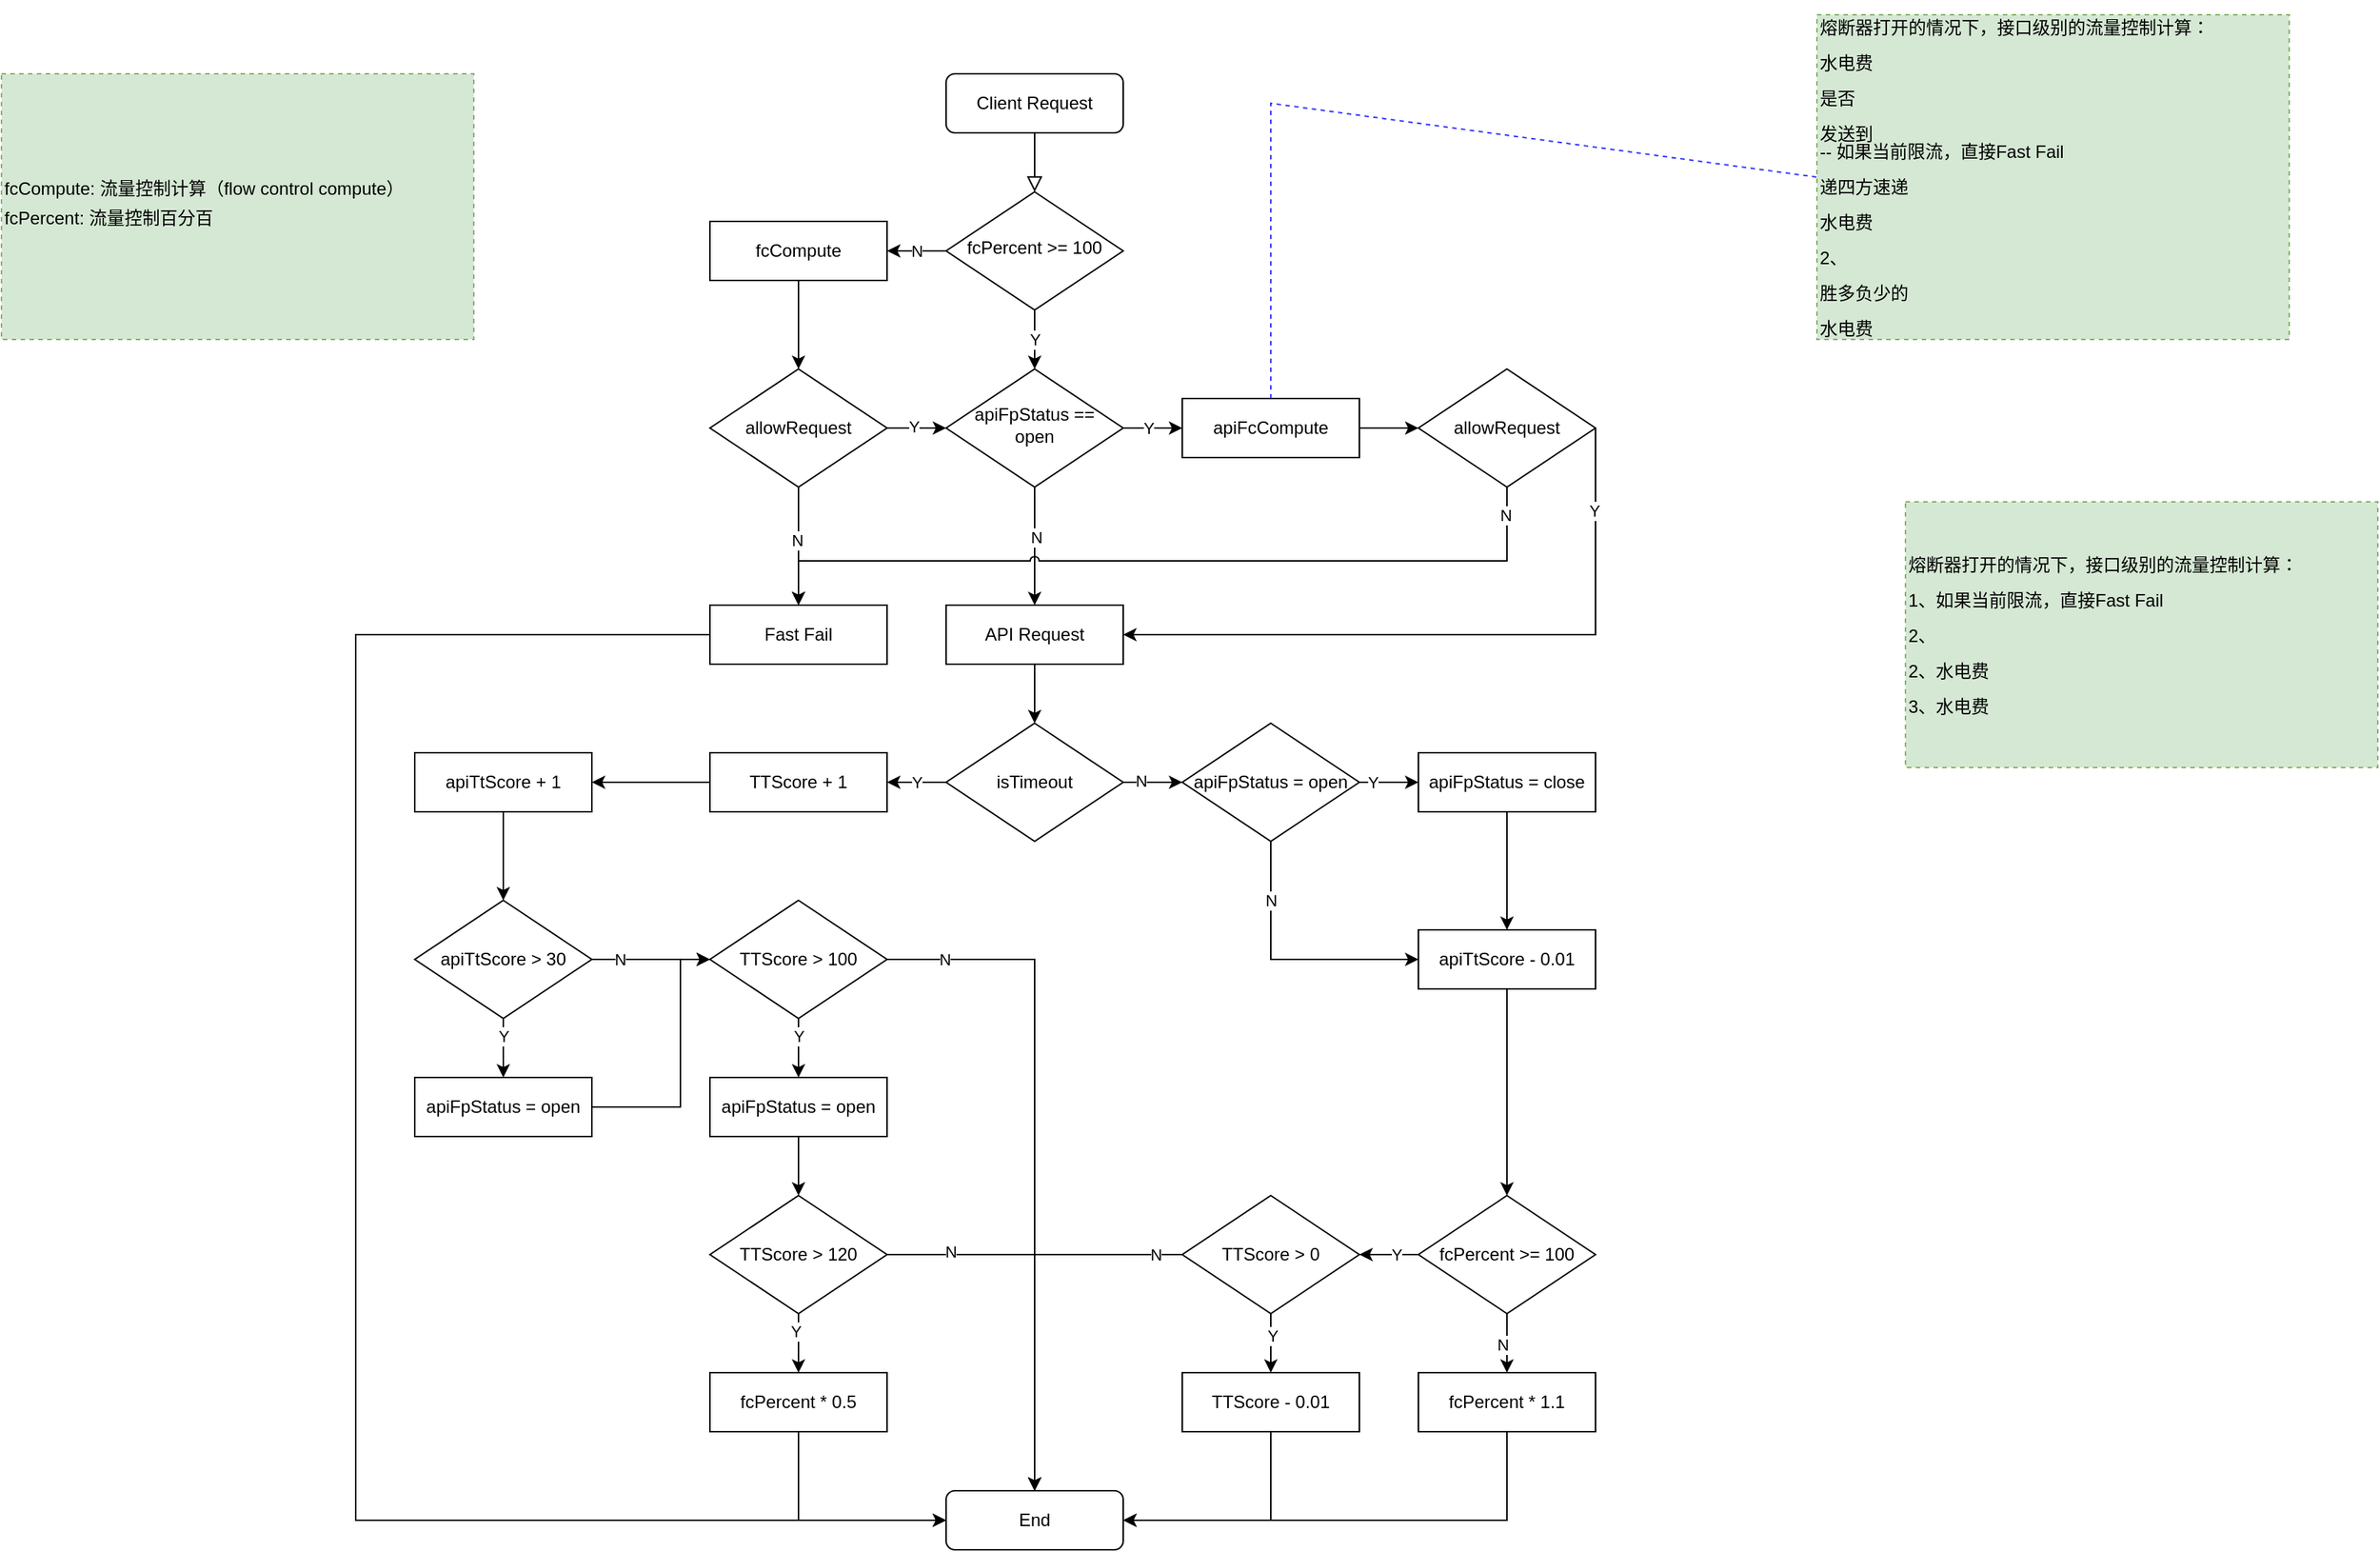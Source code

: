 <mxfile version="13.9.9" type="github" pages="2">
  <diagram id="C5RBs43oDa-KdzZeNtuy" name="Page-1">
    <mxGraphModel dx="2013" dy="1865" grid="1" gridSize="10" guides="1" tooltips="1" connect="1" arrows="1" fold="1" page="1" pageScale="1" pageWidth="827" pageHeight="1169" math="0" shadow="0">
      <root>
        <mxCell id="WIyWlLk6GJQsqaUBKTNV-0" />
        <mxCell id="WIyWlLk6GJQsqaUBKTNV-1" parent="WIyWlLk6GJQsqaUBKTNV-0" />
        <mxCell id="WIyWlLk6GJQsqaUBKTNV-2" value="" style="rounded=0;html=1;jettySize=auto;orthogonalLoop=1;fontSize=11;endArrow=block;endFill=0;endSize=8;strokeWidth=1;shadow=0;labelBackgroundColor=none;edgeStyle=orthogonalEdgeStyle;" parent="WIyWlLk6GJQsqaUBKTNV-1" source="WIyWlLk6GJQsqaUBKTNV-3" target="WIyWlLk6GJQsqaUBKTNV-6" edge="1">
          <mxGeometry relative="1" as="geometry" />
        </mxCell>
        <mxCell id="WIyWlLk6GJQsqaUBKTNV-3" value="Client Request" style="rounded=1;whiteSpace=wrap;html=1;fontSize=12;glass=0;strokeWidth=1;shadow=0;" parent="WIyWlLk6GJQsqaUBKTNV-1" vertex="1">
          <mxGeometry x="240" y="40" width="120" height="40" as="geometry" />
        </mxCell>
        <mxCell id="Vs3bbwnLYGWWkS4Y2I-G-81" value="Y" style="edgeStyle=orthogonalEdgeStyle;rounded=0;orthogonalLoop=1;jettySize=auto;html=1;" parent="WIyWlLk6GJQsqaUBKTNV-1" source="WIyWlLk6GJQsqaUBKTNV-6" target="Vs3bbwnLYGWWkS4Y2I-G-80" edge="1">
          <mxGeometry relative="1" as="geometry" />
        </mxCell>
        <mxCell id="Vs3bbwnLYGWWkS4Y2I-G-82" value="N" style="edgeStyle=orthogonalEdgeStyle;rounded=0;orthogonalLoop=1;jettySize=auto;html=1;" parent="WIyWlLk6GJQsqaUBKTNV-1" source="WIyWlLk6GJQsqaUBKTNV-6" target="Vs3bbwnLYGWWkS4Y2I-G-5" edge="1">
          <mxGeometry relative="1" as="geometry" />
        </mxCell>
        <mxCell id="WIyWlLk6GJQsqaUBKTNV-6" value="fcPercent &amp;gt;= 100" style="rhombus;whiteSpace=wrap;html=1;shadow=0;fontFamily=Helvetica;fontSize=12;align=center;strokeWidth=1;spacing=6;spacingTop=-4;" parent="WIyWlLk6GJQsqaUBKTNV-1" vertex="1">
          <mxGeometry x="240" y="120" width="120" height="80" as="geometry" />
        </mxCell>
        <mxCell id="Vs3bbwnLYGWWkS4Y2I-G-29" value="" style="edgeStyle=orthogonalEdgeStyle;rounded=0;orthogonalLoop=1;jettySize=auto;html=1;" parent="WIyWlLk6GJQsqaUBKTNV-1" source="WIyWlLk6GJQsqaUBKTNV-11" target="Vs3bbwnLYGWWkS4Y2I-G-28" edge="1">
          <mxGeometry relative="1" as="geometry" />
        </mxCell>
        <mxCell id="WIyWlLk6GJQsqaUBKTNV-11" value="API Request" style="rounded=0;whiteSpace=wrap;html=1;fontSize=12;glass=0;strokeWidth=1;shadow=0;" parent="WIyWlLk6GJQsqaUBKTNV-1" vertex="1">
          <mxGeometry x="240" y="400" width="120" height="40" as="geometry" />
        </mxCell>
        <mxCell id="Vs3bbwnLYGWWkS4Y2I-G-83" value="" style="edgeStyle=orthogonalEdgeStyle;rounded=0;orthogonalLoop=1;jettySize=auto;html=1;" parent="WIyWlLk6GJQsqaUBKTNV-1" source="Vs3bbwnLYGWWkS4Y2I-G-5" target="Vs3bbwnLYGWWkS4Y2I-G-9" edge="1">
          <mxGeometry relative="1" as="geometry" />
        </mxCell>
        <mxCell id="Vs3bbwnLYGWWkS4Y2I-G-89" value="" style="edgeStyle=orthogonalEdgeStyle;rounded=0;orthogonalLoop=1;jettySize=auto;html=1;entryX=0;entryY=0.5;entryDx=0;entryDy=0;exitX=0;exitY=0.5;exitDx=0;exitDy=0;" parent="WIyWlLk6GJQsqaUBKTNV-1" source="Vs3bbwnLYGWWkS4Y2I-G-111" target="Vs3bbwnLYGWWkS4Y2I-G-34" edge="1">
          <mxGeometry relative="1" as="geometry">
            <mxPoint y="530" as="targetPoint" />
            <Array as="points">
              <mxPoint x="-160" y="420" />
              <mxPoint x="-160" y="1020" />
            </Array>
          </mxGeometry>
        </mxCell>
        <mxCell id="Vs3bbwnLYGWWkS4Y2I-G-5" value="fcCompute" style="rounded=0;whiteSpace=wrap;html=1;fontSize=12;glass=0;strokeWidth=1;shadow=0;" parent="WIyWlLk6GJQsqaUBKTNV-1" vertex="1">
          <mxGeometry x="80" y="140" width="120" height="40" as="geometry" />
        </mxCell>
        <mxCell id="Vs3bbwnLYGWWkS4Y2I-G-84" value="" style="edgeStyle=orthogonalEdgeStyle;rounded=0;orthogonalLoop=1;jettySize=auto;html=1;" parent="WIyWlLk6GJQsqaUBKTNV-1" source="Vs3bbwnLYGWWkS4Y2I-G-9" target="Vs3bbwnLYGWWkS4Y2I-G-80" edge="1">
          <mxGeometry relative="1" as="geometry" />
        </mxCell>
        <mxCell id="Vs3bbwnLYGWWkS4Y2I-G-85" value="Y" style="edgeLabel;html=1;align=center;verticalAlign=middle;resizable=0;points=[];" parent="Vs3bbwnLYGWWkS4Y2I-G-84" vertex="1" connectable="0">
          <mxGeometry x="-0.108" y="1" relative="1" as="geometry">
            <mxPoint as="offset" />
          </mxGeometry>
        </mxCell>
        <mxCell id="Vs3bbwnLYGWWkS4Y2I-G-112" value="" style="edgeStyle=orthogonalEdgeStyle;rounded=0;orthogonalLoop=1;jettySize=auto;html=1;" parent="WIyWlLk6GJQsqaUBKTNV-1" source="Vs3bbwnLYGWWkS4Y2I-G-9" target="Vs3bbwnLYGWWkS4Y2I-G-111" edge="1">
          <mxGeometry relative="1" as="geometry" />
        </mxCell>
        <mxCell id="Vs3bbwnLYGWWkS4Y2I-G-113" value="N" style="edgeLabel;html=1;align=center;verticalAlign=middle;resizable=0;points=[];" parent="Vs3bbwnLYGWWkS4Y2I-G-112" vertex="1" connectable="0">
          <mxGeometry x="-0.104" y="-1" relative="1" as="geometry">
            <mxPoint as="offset" />
          </mxGeometry>
        </mxCell>
        <mxCell id="Vs3bbwnLYGWWkS4Y2I-G-9" value="allowRequest" style="rhombus;whiteSpace=wrap;html=1;" parent="WIyWlLk6GJQsqaUBKTNV-1" vertex="1">
          <mxGeometry x="80" y="240" width="120" height="80" as="geometry" />
        </mxCell>
        <mxCell id="Vs3bbwnLYGWWkS4Y2I-G-31" value="Y" style="edgeStyle=orthogonalEdgeStyle;rounded=0;orthogonalLoop=1;jettySize=auto;html=1;" parent="WIyWlLk6GJQsqaUBKTNV-1" source="Vs3bbwnLYGWWkS4Y2I-G-28" target="Vs3bbwnLYGWWkS4Y2I-G-30" edge="1">
          <mxGeometry relative="1" as="geometry" />
        </mxCell>
        <mxCell id="Vs3bbwnLYGWWkS4Y2I-G-67" value="" style="edgeStyle=orthogonalEdgeStyle;rounded=0;orthogonalLoop=1;jettySize=auto;html=1;exitX=0.5;exitY=1;exitDx=0;exitDy=0;entryX=0;entryY=0.5;entryDx=0;entryDy=0;" parent="WIyWlLk6GJQsqaUBKTNV-1" source="Vs3bbwnLYGWWkS4Y2I-G-90" target="Vs3bbwnLYGWWkS4Y2I-G-140" edge="1">
          <mxGeometry relative="1" as="geometry">
            <Array as="points">
              <mxPoint x="460" y="640" />
            </Array>
          </mxGeometry>
        </mxCell>
        <mxCell id="Vs3bbwnLYGWWkS4Y2I-G-141" value="N" style="edgeLabel;html=1;align=center;verticalAlign=middle;resizable=0;points=[];" parent="Vs3bbwnLYGWWkS4Y2I-G-67" vertex="1" connectable="0">
          <mxGeometry x="-0.56" relative="1" as="geometry">
            <mxPoint as="offset" />
          </mxGeometry>
        </mxCell>
        <mxCell id="Vs3bbwnLYGWWkS4Y2I-G-91" value="" style="edgeStyle=orthogonalEdgeStyle;rounded=0;orthogonalLoop=1;jettySize=auto;html=1;" parent="WIyWlLk6GJQsqaUBKTNV-1" source="Vs3bbwnLYGWWkS4Y2I-G-28" target="Vs3bbwnLYGWWkS4Y2I-G-90" edge="1">
          <mxGeometry relative="1" as="geometry" />
        </mxCell>
        <mxCell id="Vs3bbwnLYGWWkS4Y2I-G-92" value="N" style="edgeLabel;html=1;align=center;verticalAlign=middle;resizable=0;points=[];" parent="Vs3bbwnLYGWWkS4Y2I-G-91" vertex="1" connectable="0">
          <mxGeometry x="-0.417" y="1" relative="1" as="geometry">
            <mxPoint as="offset" />
          </mxGeometry>
        </mxCell>
        <mxCell id="Vs3bbwnLYGWWkS4Y2I-G-28" value="isTimeout" style="rhombus;whiteSpace=wrap;html=1;" parent="WIyWlLk6GJQsqaUBKTNV-1" vertex="1">
          <mxGeometry x="240" y="480" width="120" height="80" as="geometry" />
        </mxCell>
        <mxCell id="Vs3bbwnLYGWWkS4Y2I-G-139" value="" style="edgeStyle=orthogonalEdgeStyle;rounded=0;jumpStyle=arc;orthogonalLoop=1;jettySize=auto;html=1;" parent="WIyWlLk6GJQsqaUBKTNV-1" source="Vs3bbwnLYGWWkS4Y2I-G-30" target="Vs3bbwnLYGWWkS4Y2I-G-130" edge="1">
          <mxGeometry relative="1" as="geometry" />
        </mxCell>
        <mxCell id="Vs3bbwnLYGWWkS4Y2I-G-30" value="TTScore + 1" style="rounded=0;whiteSpace=wrap;html=1;fontSize=12;glass=0;strokeWidth=1;shadow=0;" parent="WIyWlLk6GJQsqaUBKTNV-1" vertex="1">
          <mxGeometry x="80" y="500" width="120" height="40" as="geometry" />
        </mxCell>
        <mxCell id="Vs3bbwnLYGWWkS4Y2I-G-34" value="End" style="rounded=1;whiteSpace=wrap;html=1;fontSize=12;glass=0;strokeWidth=1;shadow=0;" parent="WIyWlLk6GJQsqaUBKTNV-1" vertex="1">
          <mxGeometry x="240" y="1000" width="120" height="40" as="geometry" />
        </mxCell>
        <mxCell id="Vs3bbwnLYGWWkS4Y2I-G-42" value="" style="edgeStyle=orthogonalEdgeStyle;rounded=0;orthogonalLoop=1;jettySize=auto;html=1;" parent="WIyWlLk6GJQsqaUBKTNV-1" source="Vs3bbwnLYGWWkS4Y2I-G-39" target="Vs3bbwnLYGWWkS4Y2I-G-41" edge="1">
          <mxGeometry relative="1" as="geometry" />
        </mxCell>
        <mxCell id="Vs3bbwnLYGWWkS4Y2I-G-46" value="Y" style="edgeLabel;html=1;align=center;verticalAlign=middle;resizable=0;points=[];" parent="Vs3bbwnLYGWWkS4Y2I-G-42" vertex="1" connectable="0">
          <mxGeometry x="-0.417" relative="1" as="geometry">
            <mxPoint as="offset" />
          </mxGeometry>
        </mxCell>
        <mxCell id="Vs3bbwnLYGWWkS4Y2I-G-44" style="edgeStyle=orthogonalEdgeStyle;rounded=0;orthogonalLoop=1;jettySize=auto;html=1;exitX=1;exitY=0.5;exitDx=0;exitDy=0;" parent="WIyWlLk6GJQsqaUBKTNV-1" source="Vs3bbwnLYGWWkS4Y2I-G-39" target="Vs3bbwnLYGWWkS4Y2I-G-34" edge="1">
          <mxGeometry relative="1" as="geometry">
            <Array as="points">
              <mxPoint x="300" y="640" />
            </Array>
          </mxGeometry>
        </mxCell>
        <mxCell id="Vs3bbwnLYGWWkS4Y2I-G-125" value="N" style="edgeLabel;html=1;align=center;verticalAlign=middle;resizable=0;points=[];" parent="Vs3bbwnLYGWWkS4Y2I-G-44" vertex="1" connectable="0">
          <mxGeometry x="-0.83" relative="1" as="geometry">
            <mxPoint as="offset" />
          </mxGeometry>
        </mxCell>
        <mxCell id="Vs3bbwnLYGWWkS4Y2I-G-39" value="TTScore &amp;gt; 100" style="rhombus;whiteSpace=wrap;html=1;" parent="WIyWlLk6GJQsqaUBKTNV-1" vertex="1">
          <mxGeometry x="80" y="600" width="120" height="80" as="geometry" />
        </mxCell>
        <mxCell id="Vs3bbwnLYGWWkS4Y2I-G-43" value="" style="edgeStyle=orthogonalEdgeStyle;rounded=0;orthogonalLoop=1;jettySize=auto;html=1;exitX=1;exitY=0.5;exitDx=0;exitDy=0;" parent="WIyWlLk6GJQsqaUBKTNV-1" source="Vs3bbwnLYGWWkS4Y2I-G-118" target="Vs3bbwnLYGWWkS4Y2I-G-34" edge="1">
          <mxGeometry relative="1" as="geometry">
            <Array as="points">
              <mxPoint x="300" y="840" />
            </Array>
          </mxGeometry>
        </mxCell>
        <mxCell id="Vs3bbwnLYGWWkS4Y2I-G-122" value="N" style="edgeLabel;html=1;align=center;verticalAlign=middle;resizable=0;points=[];" parent="Vs3bbwnLYGWWkS4Y2I-G-43" vertex="1" connectable="0">
          <mxGeometry x="-0.669" y="2" relative="1" as="geometry">
            <mxPoint as="offset" />
          </mxGeometry>
        </mxCell>
        <mxCell id="Vs3bbwnLYGWWkS4Y2I-G-120" value="" style="edgeStyle=orthogonalEdgeStyle;rounded=0;jumpStyle=arc;orthogonalLoop=1;jettySize=auto;html=1;" parent="WIyWlLk6GJQsqaUBKTNV-1" source="Vs3bbwnLYGWWkS4Y2I-G-41" target="Vs3bbwnLYGWWkS4Y2I-G-118" edge="1">
          <mxGeometry relative="1" as="geometry" />
        </mxCell>
        <mxCell id="Vs3bbwnLYGWWkS4Y2I-G-41" value="apiFpStatus = open" style="rounded=0;whiteSpace=wrap;html=1;fontSize=12;glass=0;strokeWidth=1;shadow=0;align=center;" parent="WIyWlLk6GJQsqaUBKTNV-1" vertex="1">
          <mxGeometry x="80" y="720" width="120" height="40" as="geometry" />
        </mxCell>
        <mxCell id="Vs3bbwnLYGWWkS4Y2I-G-51" value="" style="edgeStyle=orthogonalEdgeStyle;rounded=0;orthogonalLoop=1;jettySize=auto;html=1;" parent="WIyWlLk6GJQsqaUBKTNV-1" source="Vs3bbwnLYGWWkS4Y2I-G-47" target="Vs3bbwnLYGWWkS4Y2I-G-50" edge="1">
          <mxGeometry relative="1" as="geometry" />
        </mxCell>
        <mxCell id="Vs3bbwnLYGWWkS4Y2I-G-53" value="N" style="edgeLabel;html=1;align=center;verticalAlign=middle;resizable=0;points=[];" parent="Vs3bbwnLYGWWkS4Y2I-G-51" vertex="1" connectable="0">
          <mxGeometry x="0.013" y="-3" relative="1" as="geometry">
            <mxPoint as="offset" />
          </mxGeometry>
        </mxCell>
        <mxCell id="Vs3bbwnLYGWWkS4Y2I-G-61" value="" style="edgeStyle=orthogonalEdgeStyle;rounded=0;orthogonalLoop=1;jettySize=auto;html=1;" parent="WIyWlLk6GJQsqaUBKTNV-1" source="Vs3bbwnLYGWWkS4Y2I-G-47" target="Vs3bbwnLYGWWkS4Y2I-G-60" edge="1">
          <mxGeometry relative="1" as="geometry" />
        </mxCell>
        <mxCell id="Vs3bbwnLYGWWkS4Y2I-G-62" value="Y" style="edgeLabel;html=1;align=center;verticalAlign=middle;resizable=0;points=[];" parent="Vs3bbwnLYGWWkS4Y2I-G-61" vertex="1" connectable="0">
          <mxGeometry x="-0.227" relative="1" as="geometry">
            <mxPoint as="offset" />
          </mxGeometry>
        </mxCell>
        <mxCell id="Vs3bbwnLYGWWkS4Y2I-G-47" value="fcPercent &amp;gt;= 100" style="rhombus;whiteSpace=wrap;html=1;" parent="WIyWlLk6GJQsqaUBKTNV-1" vertex="1">
          <mxGeometry x="560" y="800" width="120" height="80" as="geometry" />
        </mxCell>
        <mxCell id="Vs3bbwnLYGWWkS4Y2I-G-72" style="edgeStyle=orthogonalEdgeStyle;rounded=0;orthogonalLoop=1;jettySize=auto;html=1;entryX=1;entryY=0.5;entryDx=0;entryDy=0;" parent="WIyWlLk6GJQsqaUBKTNV-1" source="Vs3bbwnLYGWWkS4Y2I-G-50" target="Vs3bbwnLYGWWkS4Y2I-G-34" edge="1">
          <mxGeometry relative="1" as="geometry">
            <Array as="points">
              <mxPoint x="620" y="1020" />
            </Array>
          </mxGeometry>
        </mxCell>
        <mxCell id="Vs3bbwnLYGWWkS4Y2I-G-50" value="fcPercent * 1.1" style="rounded=0;whiteSpace=wrap;html=1;fontSize=12;glass=0;strokeWidth=1;shadow=0;" parent="WIyWlLk6GJQsqaUBKTNV-1" vertex="1">
          <mxGeometry x="560" y="920" width="120" height="40" as="geometry" />
        </mxCell>
        <mxCell id="Vs3bbwnLYGWWkS4Y2I-G-64" value="" style="edgeStyle=orthogonalEdgeStyle;rounded=0;orthogonalLoop=1;jettySize=auto;html=1;" parent="WIyWlLk6GJQsqaUBKTNV-1" source="Vs3bbwnLYGWWkS4Y2I-G-60" target="Vs3bbwnLYGWWkS4Y2I-G-63" edge="1">
          <mxGeometry relative="1" as="geometry" />
        </mxCell>
        <mxCell id="Vs3bbwnLYGWWkS4Y2I-G-65" value="Y" style="edgeLabel;html=1;align=center;verticalAlign=middle;resizable=0;points=[];" parent="Vs3bbwnLYGWWkS4Y2I-G-64" vertex="1" connectable="0">
          <mxGeometry x="-0.278" y="1" relative="1" as="geometry">
            <mxPoint as="offset" />
          </mxGeometry>
        </mxCell>
        <mxCell id="Vs3bbwnLYGWWkS4Y2I-G-102" value="" style="edgeStyle=orthogonalEdgeStyle;rounded=0;orthogonalLoop=1;jettySize=auto;html=1;entryX=0.5;entryY=0;entryDx=0;entryDy=0;" parent="WIyWlLk6GJQsqaUBKTNV-1" source="Vs3bbwnLYGWWkS4Y2I-G-60" target="Vs3bbwnLYGWWkS4Y2I-G-34" edge="1">
          <mxGeometry relative="1" as="geometry">
            <Array as="points">
              <mxPoint x="300" y="840" />
            </Array>
          </mxGeometry>
        </mxCell>
        <mxCell id="Vs3bbwnLYGWWkS4Y2I-G-128" value="N" style="edgeLabel;html=1;align=center;verticalAlign=middle;resizable=0;points=[];" parent="Vs3bbwnLYGWWkS4Y2I-G-102" vertex="1" connectable="0">
          <mxGeometry x="-0.857" relative="1" as="geometry">
            <mxPoint as="offset" />
          </mxGeometry>
        </mxCell>
        <mxCell id="Vs3bbwnLYGWWkS4Y2I-G-60" value="TTScore &amp;gt; 0" style="rhombus;whiteSpace=wrap;html=1;" parent="WIyWlLk6GJQsqaUBKTNV-1" vertex="1">
          <mxGeometry x="400" y="800" width="120" height="80" as="geometry" />
        </mxCell>
        <mxCell id="Vs3bbwnLYGWWkS4Y2I-G-70" style="edgeStyle=orthogonalEdgeStyle;rounded=0;orthogonalLoop=1;jettySize=auto;html=1;entryX=1;entryY=0.5;entryDx=0;entryDy=0;exitX=0.5;exitY=1;exitDx=0;exitDy=0;" parent="WIyWlLk6GJQsqaUBKTNV-1" source="Vs3bbwnLYGWWkS4Y2I-G-63" target="Vs3bbwnLYGWWkS4Y2I-G-34" edge="1">
          <mxGeometry relative="1" as="geometry">
            <Array as="points">
              <mxPoint x="460" y="1020" />
            </Array>
          </mxGeometry>
        </mxCell>
        <mxCell id="Vs3bbwnLYGWWkS4Y2I-G-63" value="TTScore - 0.01" style="rounded=0;whiteSpace=wrap;html=1;fontSize=12;glass=0;strokeWidth=1;shadow=0;" parent="WIyWlLk6GJQsqaUBKTNV-1" vertex="1">
          <mxGeometry x="400" y="920" width="120" height="40" as="geometry" />
        </mxCell>
        <mxCell id="Vs3bbwnLYGWWkS4Y2I-G-86" value="" style="edgeStyle=orthogonalEdgeStyle;rounded=0;orthogonalLoop=1;jettySize=auto;html=1;" parent="WIyWlLk6GJQsqaUBKTNV-1" source="Vs3bbwnLYGWWkS4Y2I-G-80" target="WIyWlLk6GJQsqaUBKTNV-11" edge="1">
          <mxGeometry relative="1" as="geometry" />
        </mxCell>
        <mxCell id="Vs3bbwnLYGWWkS4Y2I-G-87" value="N" style="edgeLabel;html=1;align=center;verticalAlign=middle;resizable=0;points=[];" parent="Vs3bbwnLYGWWkS4Y2I-G-86" vertex="1" connectable="0">
          <mxGeometry x="-0.146" y="1" relative="1" as="geometry">
            <mxPoint as="offset" />
          </mxGeometry>
        </mxCell>
        <mxCell id="Vs3bbwnLYGWWkS4Y2I-G-104" value="" style="edgeStyle=orthogonalEdgeStyle;rounded=0;orthogonalLoop=1;jettySize=auto;html=1;" parent="WIyWlLk6GJQsqaUBKTNV-1" source="Vs3bbwnLYGWWkS4Y2I-G-80" target="Vs3bbwnLYGWWkS4Y2I-G-103" edge="1">
          <mxGeometry relative="1" as="geometry" />
        </mxCell>
        <mxCell id="Vs3bbwnLYGWWkS4Y2I-G-105" value="Y" style="edgeLabel;html=1;align=center;verticalAlign=middle;resizable=0;points=[];" parent="Vs3bbwnLYGWWkS4Y2I-G-104" vertex="1" connectable="0">
          <mxGeometry x="-0.167" relative="1" as="geometry">
            <mxPoint as="offset" />
          </mxGeometry>
        </mxCell>
        <mxCell id="Vs3bbwnLYGWWkS4Y2I-G-80" value="apiFpStatus == open" style="rhombus;whiteSpace=wrap;html=1;shadow=0;fontFamily=Helvetica;fontSize=12;align=center;strokeWidth=1;spacing=6;spacingTop=-4;" parent="WIyWlLk6GJQsqaUBKTNV-1" vertex="1">
          <mxGeometry x="240" y="240" width="120" height="80" as="geometry" />
        </mxCell>
        <mxCell id="Vs3bbwnLYGWWkS4Y2I-G-94" value="" style="edgeStyle=orthogonalEdgeStyle;rounded=0;orthogonalLoop=1;jettySize=auto;html=1;" parent="WIyWlLk6GJQsqaUBKTNV-1" source="Vs3bbwnLYGWWkS4Y2I-G-90" target="Vs3bbwnLYGWWkS4Y2I-G-93" edge="1">
          <mxGeometry relative="1" as="geometry" />
        </mxCell>
        <mxCell id="Vs3bbwnLYGWWkS4Y2I-G-95" value="Y" style="edgeLabel;html=1;align=center;verticalAlign=middle;resizable=0;points=[];" parent="Vs3bbwnLYGWWkS4Y2I-G-94" vertex="1" connectable="0">
          <mxGeometry x="-0.583" relative="1" as="geometry">
            <mxPoint as="offset" />
          </mxGeometry>
        </mxCell>
        <mxCell id="Vs3bbwnLYGWWkS4Y2I-G-90" value="apiFpStatus = open" style="rhombus;whiteSpace=wrap;html=1;" parent="WIyWlLk6GJQsqaUBKTNV-1" vertex="1">
          <mxGeometry x="400" y="480" width="120" height="80" as="geometry" />
        </mxCell>
        <mxCell id="Vs3bbwnLYGWWkS4Y2I-G-98" style="edgeStyle=orthogonalEdgeStyle;rounded=0;orthogonalLoop=1;jettySize=auto;html=1;entryX=0.5;entryY=0;entryDx=0;entryDy=0;" parent="WIyWlLk6GJQsqaUBKTNV-1" source="Vs3bbwnLYGWWkS4Y2I-G-93" target="Vs3bbwnLYGWWkS4Y2I-G-140" edge="1">
          <mxGeometry relative="1" as="geometry">
            <Array as="points" />
          </mxGeometry>
        </mxCell>
        <mxCell id="Vs3bbwnLYGWWkS4Y2I-G-93" value="apiFpStatus = close" style="rounded=0;whiteSpace=wrap;html=1;fontSize=12;glass=0;strokeWidth=1;shadow=0;" parent="WIyWlLk6GJQsqaUBKTNV-1" vertex="1">
          <mxGeometry x="560" y="500" width="120" height="40" as="geometry" />
        </mxCell>
        <mxCell id="Vs3bbwnLYGWWkS4Y2I-G-108" value="" style="edgeStyle=orthogonalEdgeStyle;rounded=0;orthogonalLoop=1;jettySize=auto;html=1;" parent="WIyWlLk6GJQsqaUBKTNV-1" source="Vs3bbwnLYGWWkS4Y2I-G-103" target="Vs3bbwnLYGWWkS4Y2I-G-107" edge="1">
          <mxGeometry relative="1" as="geometry" />
        </mxCell>
        <mxCell id="Vs3bbwnLYGWWkS4Y2I-G-103" value="apiFcCompute" style="rounded=0;whiteSpace=wrap;html=1;fontSize=12;glass=0;strokeWidth=1;shadow=0;" parent="WIyWlLk6GJQsqaUBKTNV-1" vertex="1">
          <mxGeometry x="400" y="260" width="120" height="40" as="geometry" />
        </mxCell>
        <mxCell id="Vs3bbwnLYGWWkS4Y2I-G-115" value="" style="edgeStyle=orthogonalEdgeStyle;rounded=0;orthogonalLoop=1;jettySize=auto;html=1;entryX=0.5;entryY=0;entryDx=0;entryDy=0;exitX=0.5;exitY=1;exitDx=0;exitDy=0;jumpStyle=arc;" parent="WIyWlLk6GJQsqaUBKTNV-1" source="Vs3bbwnLYGWWkS4Y2I-G-107" target="Vs3bbwnLYGWWkS4Y2I-G-111" edge="1">
          <mxGeometry relative="1" as="geometry">
            <Array as="points">
              <mxPoint x="620" y="370" />
              <mxPoint x="140" y="370" />
            </Array>
          </mxGeometry>
        </mxCell>
        <mxCell id="Vs3bbwnLYGWWkS4Y2I-G-129" value="N" style="edgeLabel;html=1;align=center;verticalAlign=middle;resizable=0;points=[];" parent="Vs3bbwnLYGWWkS4Y2I-G-115" vertex="1" connectable="0">
          <mxGeometry x="-0.934" y="-1" relative="1" as="geometry">
            <mxPoint as="offset" />
          </mxGeometry>
        </mxCell>
        <mxCell id="Vs3bbwnLYGWWkS4Y2I-G-116" style="edgeStyle=orthogonalEdgeStyle;rounded=0;jumpStyle=arc;orthogonalLoop=1;jettySize=auto;html=1;entryX=1;entryY=0.5;entryDx=0;entryDy=0;exitX=1;exitY=0.5;exitDx=0;exitDy=0;" parent="WIyWlLk6GJQsqaUBKTNV-1" source="Vs3bbwnLYGWWkS4Y2I-G-107" target="WIyWlLk6GJQsqaUBKTNV-11" edge="1">
          <mxGeometry relative="1" as="geometry">
            <Array as="points">
              <mxPoint x="680" y="420" />
            </Array>
          </mxGeometry>
        </mxCell>
        <mxCell id="Vs3bbwnLYGWWkS4Y2I-G-117" value="Y" style="edgeLabel;html=1;align=center;verticalAlign=middle;resizable=0;points=[];" parent="Vs3bbwnLYGWWkS4Y2I-G-116" vertex="1" connectable="0">
          <mxGeometry x="-0.757" y="-1" relative="1" as="geometry">
            <mxPoint as="offset" />
          </mxGeometry>
        </mxCell>
        <mxCell id="Vs3bbwnLYGWWkS4Y2I-G-107" value="allowRequest" style="rhombus;whiteSpace=wrap;html=1;" parent="WIyWlLk6GJQsqaUBKTNV-1" vertex="1">
          <mxGeometry x="560" y="240" width="120" height="80" as="geometry" />
        </mxCell>
        <mxCell id="Vs3bbwnLYGWWkS4Y2I-G-111" value="Fast Fail" style="rounded=0;whiteSpace=wrap;html=1;fontSize=12;glass=0;strokeWidth=1;shadow=0;" parent="WIyWlLk6GJQsqaUBKTNV-1" vertex="1">
          <mxGeometry x="80" y="400" width="120" height="40" as="geometry" />
        </mxCell>
        <mxCell id="Vs3bbwnLYGWWkS4Y2I-G-121" value="" style="edgeStyle=orthogonalEdgeStyle;rounded=0;jumpStyle=arc;orthogonalLoop=1;jettySize=auto;html=1;" parent="WIyWlLk6GJQsqaUBKTNV-1" source="Vs3bbwnLYGWWkS4Y2I-G-118" target="Vs3bbwnLYGWWkS4Y2I-G-119" edge="1">
          <mxGeometry relative="1" as="geometry" />
        </mxCell>
        <mxCell id="Vs3bbwnLYGWWkS4Y2I-G-124" value="Y" style="edgeLabel;html=1;align=center;verticalAlign=middle;resizable=0;points=[];" parent="Vs3bbwnLYGWWkS4Y2I-G-121" vertex="1" connectable="0">
          <mxGeometry x="-0.4" y="-2" relative="1" as="geometry">
            <mxPoint as="offset" />
          </mxGeometry>
        </mxCell>
        <mxCell id="Vs3bbwnLYGWWkS4Y2I-G-118" value="TTScore &amp;gt; 120" style="rhombus;whiteSpace=wrap;html=1;" parent="WIyWlLk6GJQsqaUBKTNV-1" vertex="1">
          <mxGeometry x="80" y="800" width="120" height="80" as="geometry" />
        </mxCell>
        <mxCell id="Vs3bbwnLYGWWkS4Y2I-G-123" style="edgeStyle=orthogonalEdgeStyle;rounded=0;jumpStyle=arc;orthogonalLoop=1;jettySize=auto;html=1;entryX=0;entryY=0.5;entryDx=0;entryDy=0;" parent="WIyWlLk6GJQsqaUBKTNV-1" source="Vs3bbwnLYGWWkS4Y2I-G-119" target="Vs3bbwnLYGWWkS4Y2I-G-34" edge="1">
          <mxGeometry relative="1" as="geometry">
            <Array as="points">
              <mxPoint x="140" y="1020" />
            </Array>
          </mxGeometry>
        </mxCell>
        <mxCell id="Vs3bbwnLYGWWkS4Y2I-G-119" value="fcPercent * 0.5" style="rounded=0;whiteSpace=wrap;html=1;fontSize=12;glass=0;strokeWidth=1;shadow=0;align=center;" parent="WIyWlLk6GJQsqaUBKTNV-1" vertex="1">
          <mxGeometry x="80" y="920" width="120" height="40" as="geometry" />
        </mxCell>
        <mxCell id="Vs3bbwnLYGWWkS4Y2I-G-132" value="" style="edgeStyle=orthogonalEdgeStyle;rounded=0;jumpStyle=arc;orthogonalLoop=1;jettySize=auto;html=1;" parent="WIyWlLk6GJQsqaUBKTNV-1" source="Vs3bbwnLYGWWkS4Y2I-G-130" target="Vs3bbwnLYGWWkS4Y2I-G-131" edge="1">
          <mxGeometry relative="1" as="geometry" />
        </mxCell>
        <mxCell id="Vs3bbwnLYGWWkS4Y2I-G-130" value="apiTtScore + 1" style="rounded=0;whiteSpace=wrap;html=1;fontSize=12;glass=0;strokeWidth=1;shadow=0;" parent="WIyWlLk6GJQsqaUBKTNV-1" vertex="1">
          <mxGeometry x="-120" y="500" width="120" height="40" as="geometry" />
        </mxCell>
        <mxCell id="Vs3bbwnLYGWWkS4Y2I-G-133" value="" style="edgeStyle=orthogonalEdgeStyle;rounded=0;jumpStyle=arc;orthogonalLoop=1;jettySize=auto;html=1;" parent="WIyWlLk6GJQsqaUBKTNV-1" source="Vs3bbwnLYGWWkS4Y2I-G-131" target="Vs3bbwnLYGWWkS4Y2I-G-39" edge="1">
          <mxGeometry relative="1" as="geometry" />
        </mxCell>
        <mxCell id="Vs3bbwnLYGWWkS4Y2I-G-134" value="N" style="edgeLabel;html=1;align=center;verticalAlign=middle;resizable=0;points=[];" parent="Vs3bbwnLYGWWkS4Y2I-G-133" vertex="1" connectable="0">
          <mxGeometry x="-0.52" relative="1" as="geometry">
            <mxPoint as="offset" />
          </mxGeometry>
        </mxCell>
        <mxCell id="Vs3bbwnLYGWWkS4Y2I-G-137" value="" style="edgeStyle=orthogonalEdgeStyle;rounded=0;jumpStyle=arc;orthogonalLoop=1;jettySize=auto;html=1;" parent="WIyWlLk6GJQsqaUBKTNV-1" source="Vs3bbwnLYGWWkS4Y2I-G-131" target="Vs3bbwnLYGWWkS4Y2I-G-136" edge="1">
          <mxGeometry relative="1" as="geometry" />
        </mxCell>
        <mxCell id="Vs3bbwnLYGWWkS4Y2I-G-143" value="Y" style="edgeLabel;html=1;align=center;verticalAlign=middle;resizable=0;points=[];" parent="Vs3bbwnLYGWWkS4Y2I-G-137" vertex="1" connectable="0">
          <mxGeometry x="-0.4" relative="1" as="geometry">
            <mxPoint as="offset" />
          </mxGeometry>
        </mxCell>
        <mxCell id="Vs3bbwnLYGWWkS4Y2I-G-131" value="apiTtScore&amp;nbsp;&amp;gt; 30" style="rhombus;whiteSpace=wrap;html=1;" parent="WIyWlLk6GJQsqaUBKTNV-1" vertex="1">
          <mxGeometry x="-120" y="600" width="120" height="80" as="geometry" />
        </mxCell>
        <mxCell id="Vs3bbwnLYGWWkS4Y2I-G-138" style="edgeStyle=orthogonalEdgeStyle;rounded=0;jumpStyle=arc;orthogonalLoop=1;jettySize=auto;html=1;" parent="WIyWlLk6GJQsqaUBKTNV-1" source="Vs3bbwnLYGWWkS4Y2I-G-136" edge="1">
          <mxGeometry relative="1" as="geometry">
            <mxPoint x="80" y="640" as="targetPoint" />
            <Array as="points">
              <mxPoint x="60" y="740" />
              <mxPoint x="60" y="640" />
            </Array>
          </mxGeometry>
        </mxCell>
        <mxCell id="Vs3bbwnLYGWWkS4Y2I-G-136" value="apiFpStatus = open" style="rounded=0;whiteSpace=wrap;html=1;fontSize=12;glass=0;strokeWidth=1;shadow=0;align=center;" parent="WIyWlLk6GJQsqaUBKTNV-1" vertex="1">
          <mxGeometry x="-120" y="720" width="120" height="40" as="geometry" />
        </mxCell>
        <mxCell id="Vs3bbwnLYGWWkS4Y2I-G-142" style="edgeStyle=orthogonalEdgeStyle;rounded=0;jumpStyle=arc;orthogonalLoop=1;jettySize=auto;html=1;" parent="WIyWlLk6GJQsqaUBKTNV-1" source="Vs3bbwnLYGWWkS4Y2I-G-140" target="Vs3bbwnLYGWWkS4Y2I-G-47" edge="1">
          <mxGeometry relative="1" as="geometry" />
        </mxCell>
        <mxCell id="Vs3bbwnLYGWWkS4Y2I-G-140" value="apiTtScore - 0.01" style="rounded=0;whiteSpace=wrap;html=1;fontSize=12;glass=0;strokeWidth=1;shadow=0;" parent="WIyWlLk6GJQsqaUBKTNV-1" vertex="1">
          <mxGeometry x="560" y="620" width="120" height="40" as="geometry" />
        </mxCell>
        <mxCell id="fwHhiO1vdNdYQ8eOmkma-0" value="&lt;span style=&quot;text-align: center&quot;&gt;fcCompute&lt;/span&gt;: 流量控制计算（flow control compute）&lt;br&gt;&lt;span style=&quot;text-align: center ; line-height: 200%&quot;&gt;fcPercent: 流量控制百分百&lt;/span&gt;" style="rounded=0;whiteSpace=wrap;html=1;dashed=1;fillColor=#d5e8d4;strokeColor=#82b366;align=left;" vertex="1" parent="WIyWlLk6GJQsqaUBKTNV-1">
          <mxGeometry x="-400" y="40" width="320" height="180" as="geometry" />
        </mxCell>
        <mxCell id="fwHhiO1vdNdYQ8eOmkma-4" value="&lt;p style=&quot;line-height: 100%&quot;&gt;熔断器打开的情况下，接口级别的流量控制计算：&lt;/p&gt;&lt;p style=&quot;line-height: 100%&quot;&gt;水电费&lt;/p&gt;&lt;p style=&quot;line-height: 100%&quot;&gt;是否&lt;/p&gt;&lt;p style=&quot;line-height: 100%&quot;&gt;发送到&lt;br&gt;-- 如果当前限流，直接Fast Fail&lt;/p&gt;&lt;p style=&quot;line-height: 100%&quot;&gt;递四方速递&lt;/p&gt;&lt;p style=&quot;line-height: 100%&quot;&gt;水电费&lt;/p&gt;&lt;p style=&quot;line-height: 100%&quot;&gt;2、&lt;/p&gt;&lt;p style=&quot;line-height: 100%&quot;&gt;胜多负少的&lt;/p&gt;&lt;p style=&quot;line-height: 100%&quot;&gt;水电费&lt;/p&gt;" style="rounded=0;whiteSpace=wrap;html=1;dashed=1;fillColor=#d5e8d4;strokeColor=#82b366;align=left;" vertex="1" parent="WIyWlLk6GJQsqaUBKTNV-1">
          <mxGeometry x="830" width="320" height="220" as="geometry" />
        </mxCell>
        <mxCell id="fwHhiO1vdNdYQ8eOmkma-5" value="" style="endArrow=none;html=1;strokeWidth=1;exitX=0.5;exitY=0;exitDx=0;exitDy=0;entryX=0;entryY=0.5;entryDx=0;entryDy=0;strokeColor=#3333FF;rounded=0;dashed=1;" edge="1" parent="WIyWlLk6GJQsqaUBKTNV-1" source="Vs3bbwnLYGWWkS4Y2I-G-103" target="fwHhiO1vdNdYQ8eOmkma-4">
          <mxGeometry width="50" height="50" relative="1" as="geometry">
            <mxPoint x="400" y="210" as="sourcePoint" />
            <mxPoint x="450" y="160" as="targetPoint" />
            <Array as="points">
              <mxPoint x="460" y="60" />
            </Array>
          </mxGeometry>
        </mxCell>
        <mxCell id="fwHhiO1vdNdYQ8eOmkma-7" value="&lt;span style=&quot;text-align: center ; line-height: 200%&quot;&gt;&lt;span style=&quot;text-align: left&quot;&gt;熔断器打开的情况下，接口级别的流量控制计算：&lt;br&gt;&lt;/span&gt;1、如果当前限流，直接Fast Fail&lt;br&gt;2、&lt;br&gt;2、水电费&lt;br&gt;3、水电费&lt;br&gt;&lt;/span&gt;" style="rounded=0;whiteSpace=wrap;html=1;dashed=1;fillColor=#d5e8d4;strokeColor=#82b366;align=left;" vertex="1" parent="WIyWlLk6GJQsqaUBKTNV-1">
          <mxGeometry x="890" y="330" width="320" height="180" as="geometry" />
        </mxCell>
      </root>
    </mxGraphModel>
  </diagram>
  <diagram id="Jqd8qor37opPPhelVYuq" name="第 2 页">
    <mxGraphModel dx="1186" dy="696" grid="1" gridSize="10" guides="1" tooltips="1" connect="1" arrows="1" fold="1" page="1" pageScale="1" pageWidth="827" pageHeight="1169" math="0" shadow="0">
      <root>
        <mxCell id="Z6kfkMHnhAED07SVUuGT-0" />
        <mxCell id="Z6kfkMHnhAED07SVUuGT-1" parent="Z6kfkMHnhAED07SVUuGT-0" />
      </root>
    </mxGraphModel>
  </diagram>
</mxfile>
